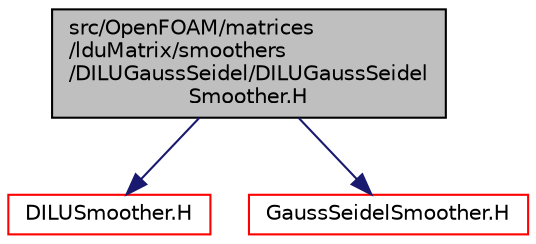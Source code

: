 digraph "src/OpenFOAM/matrices/lduMatrix/smoothers/DILUGaussSeidel/DILUGaussSeidelSmoother.H"
{
  bgcolor="transparent";
  edge [fontname="Helvetica",fontsize="10",labelfontname="Helvetica",labelfontsize="10"];
  node [fontname="Helvetica",fontsize="10",shape=record];
  Node1 [label="src/OpenFOAM/matrices\l/lduMatrix/smoothers\l/DILUGaussSeidel/DILUGaussSeidel\lSmoother.H",height=0.2,width=0.4,color="black", fillcolor="grey75", style="filled", fontcolor="black"];
  Node1 -> Node2 [color="midnightblue",fontsize="10",style="solid",fontname="Helvetica"];
  Node2 [label="DILUSmoother.H",height=0.2,width=0.4,color="red",URL="$a08512.html"];
  Node1 -> Node3 [color="midnightblue",fontsize="10",style="solid",fontname="Helvetica"];
  Node3 [label="GaussSeidelSmoother.H",height=0.2,width=0.4,color="red",URL="$a08518.html"];
}
